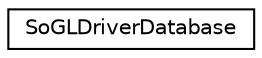 digraph "Graphical Class Hierarchy"
{
 // LATEX_PDF_SIZE
  edge [fontname="Helvetica",fontsize="10",labelfontname="Helvetica",labelfontsize="10"];
  node [fontname="Helvetica",fontsize="10",shape=record];
  rankdir="LR";
  Node0 [label="SoGLDriverDatabase",height=0.2,width=0.4,color="black", fillcolor="white", style="filled",URL="$classSoGLDriverDatabase.html",tooltip="The SoGLDriverDatabase class is used for looking up broken/slow features in OpenGL drivers."];
}
